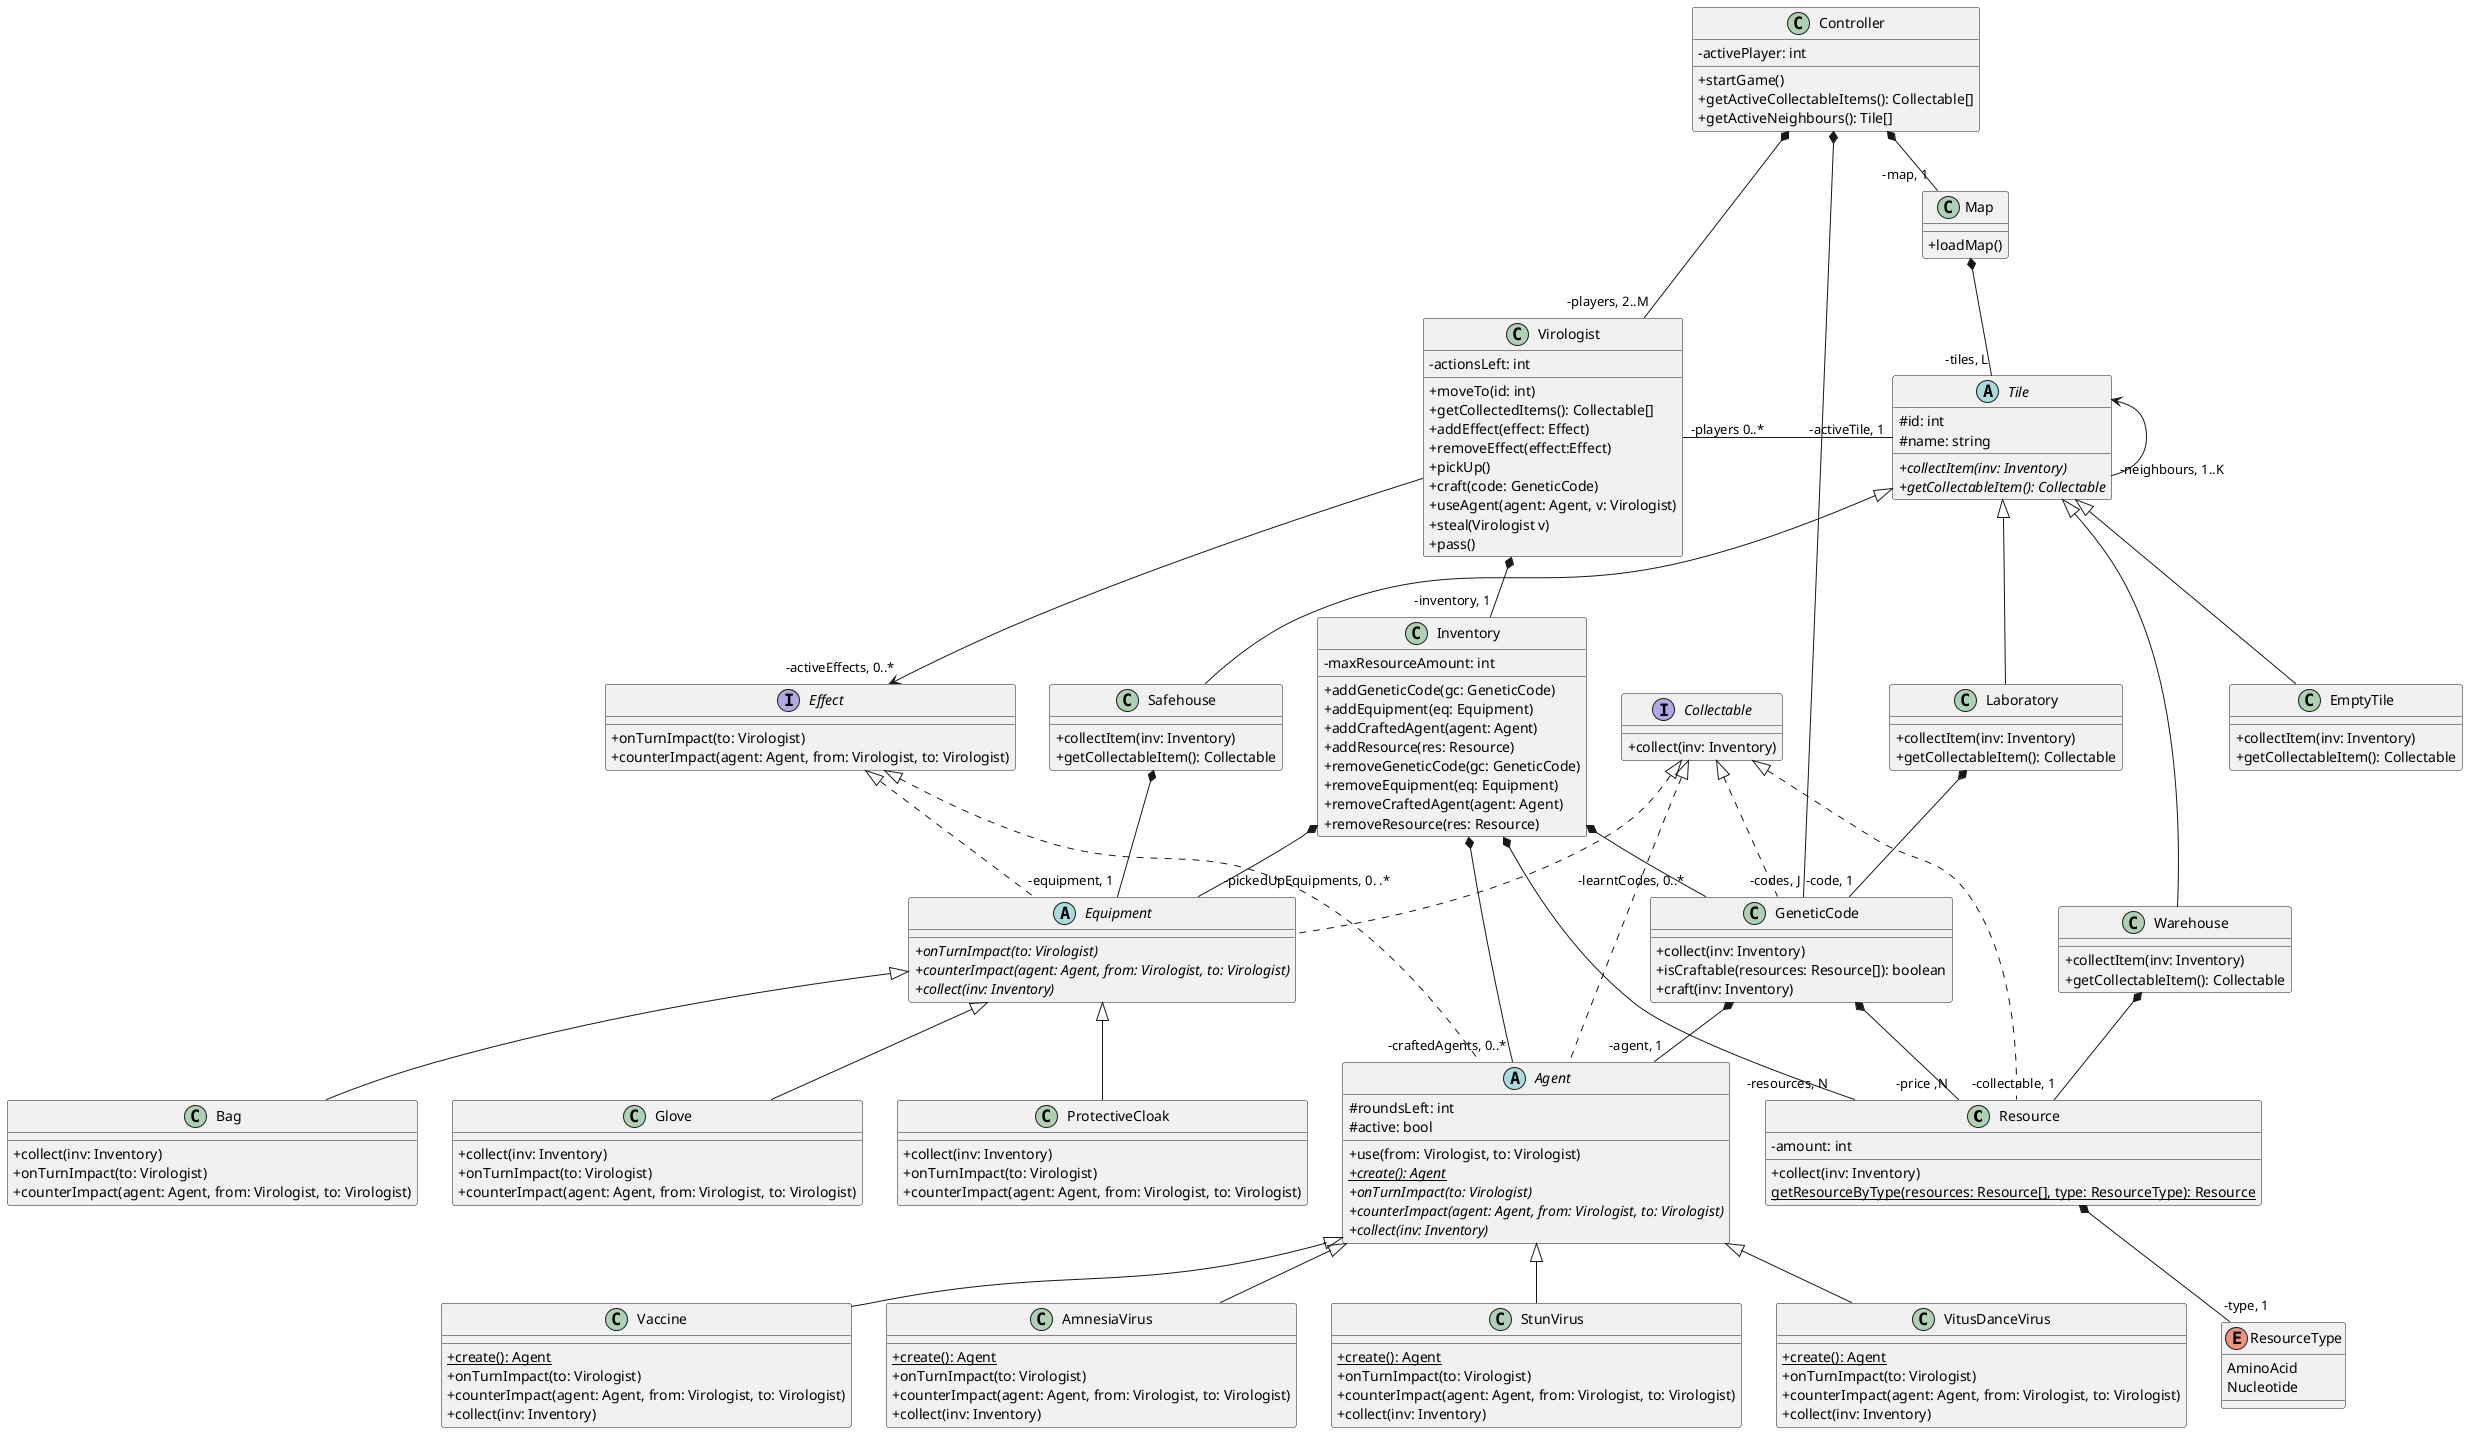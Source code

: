 @startuml
'https://plantuml.com/class-diagram
skinparam classAttributeIconSize 0
class Resource implements Collectable {
    -amount: int
    +collect(inv: Inventory)
    {static} getResourceByType(resources: Resource[], type: ResourceType): Resource
}

enum ResourceType {
    AminoAcid
    Nucleotide
}
Resource *-- "-type, 1" ResourceType

abstract class Agent implements Effect, Collectable {
    #roundsLeft: int
    #active: bool
    +use(from: Virologist, to: Virologist)
    {static} {abstract} +create(): Agent
    {abstract} +onTurnImpact(to: Virologist)
    {abstract} +counterImpact(agent: Agent, from: Virologist, to: Virologist)
    'Lehet nem is kell
    {abstract} +collect(inv: Inventory)
}

class AmnesiaVirus extends Agent{
    {static} +create(): Agent
    +onTurnImpact(to: Virologist)
    +counterImpact(agent: Agent, from: Virologist, to: Virologist)
    +collect(inv: Inventory)
}

class StunVirus extends Agent{
    {static} +create(): Agent
    +onTurnImpact(to: Virologist)
    +counterImpact(agent: Agent, from: Virologist, to: Virologist)
    +collect(inv: Inventory)
}
class VitusDanceVirus extends Agent{
    {static} +create(): Agent
    +onTurnImpact(to: Virologist)
    +counterImpact(agent: Agent, from: Virologist, to: Virologist)
    +collect(inv: Inventory)
}
class Vaccine extends Agent{
    {static} +create(): Agent
    +onTurnImpact(to: Virologist)
    +counterImpact(agent: Agent, from: Virologist, to: Virologist)
    +collect(inv: Inventory)
}

class Virologist {
    -actionsLeft: int
    +moveTo(id: int)
    +getCollectedItems(): Collectable[]
    +addEffect(effect: Effect)
    +removeEffect(effect:Effect)
    'az alap useCase-ek:
    +pickUp()
    +craft(code: GeneticCode)
    +useAgent(agent: Agent, v: Virologist)
    +steal(Virologist v)
    +pass()
}

class Inventory {
    -maxResourceAmount: int
    +addGeneticCode(gc: GeneticCode)
    +addEquipment(eq: Equipment)
    +addCraftedAgent(agent: Agent)
    +addResource(res: Resource)
    +removeGeneticCode(gc: GeneticCode)
    +removeEquipment(eq: Equipment)
    +removeCraftedAgent(agent: Agent)
    +removeResource(res: Resource)
}
interface Effect {
    +onTurnImpact(to: Virologist)
    +counterImpact(agent: Agent, from: Virologist, to: Virologist)
}
class GeneticCode implements Collectable {
    +collect(inv: Inventory)
    +isCraftable(resources: Resource[]): boolean
    +craft(inv: Inventory)
}

interface Collectable {
    +collect(inv: Inventory)
}

Virologist *-- "-inventory, 1" Inventory
Virologist --> "-activeEffects, 0..*" Effect

Inventory *-- "-learntCodes, 0..*" GeneticCode
Inventory *-- "-pickedUpEquipments, 0. .*" Equipment
Inventory *-- "-craftedAgents, 0..*" Agent
Inventory *-- "-resources, N" Resource

GeneticCode *-- "-price ,N" Resource
GeneticCode *-- "-agent, 1" Agent

Virologist "-players 0..*" - "-activeTile, 1" Tile

abstract class Equipment implements Effect, Collectable {
    {abstract} +onTurnImpact(to: Virologist)
    {abstract} +counterImpact(agent: Agent, from: Virologist, to: Virologist)
    {abstract} +collect(inv: Inventory)

}
class ProtectiveCloak extends Equipment {
    +collect(inv: Inventory)
    +onTurnImpact(to: Virologist)
    +counterImpact(agent: Agent, from: Virologist, to: Virologist)
}

class Bag extends Equipment{
    +collect(inv: Inventory)
    +onTurnImpact(to: Virologist)
    +counterImpact(agent: Agent, from: Virologist, to: Virologist)
}
class Glove extends Equipment {
    +collect(inv: Inventory)
    +onTurnImpact(to: Virologist)
    +counterImpact(agent: Agent, from: Virologist, to: Virologist)
}

'There is Collectable getter because EmptyTile must have a getter either
abstract class Tile {
    #id: int
    #name: string
    {abstract} +collectItem(inv: Inventory)
    {abstract} +getCollectableItem(): Collectable
}
class Laboratory extends Tile {
    +collectItem(inv: Inventory)
    +getCollectableItem(): Collectable
}

class Safehouse extends Tile {
    +collectItem(inv: Inventory)
    +getCollectableItem(): Collectable
}
class Warehouse extends Tile {
    +collectItem(inv: Inventory)
    +getCollectableItem(): Collectable
}
class EmptyTile extends Tile {
    +collectItem(inv: Inventory)
    +getCollectableItem(): Collectable
}

class Map {
    +loadMap()
}
Laboratory *-- "-code, 1" GeneticCode
Safehouse *-- "-equipment, 1" Equipment
Warehouse *-- "-collectable, 1" Resource

Map  *-- "-tiles, L" Tile
Tile <-- "-neighbours, 1..K" Tile


class Controller {
    -activePlayer: int
    +startGame()
    +getActiveCollectableItems(): Collectable[]
    +getActiveNeighbours(): Tile[]
}
Controller *-- "-map, 1" Map
Controller *-- "-players, 2..M" Virologist
Controller *-- "-codes, J" GeneticCode

@enduml